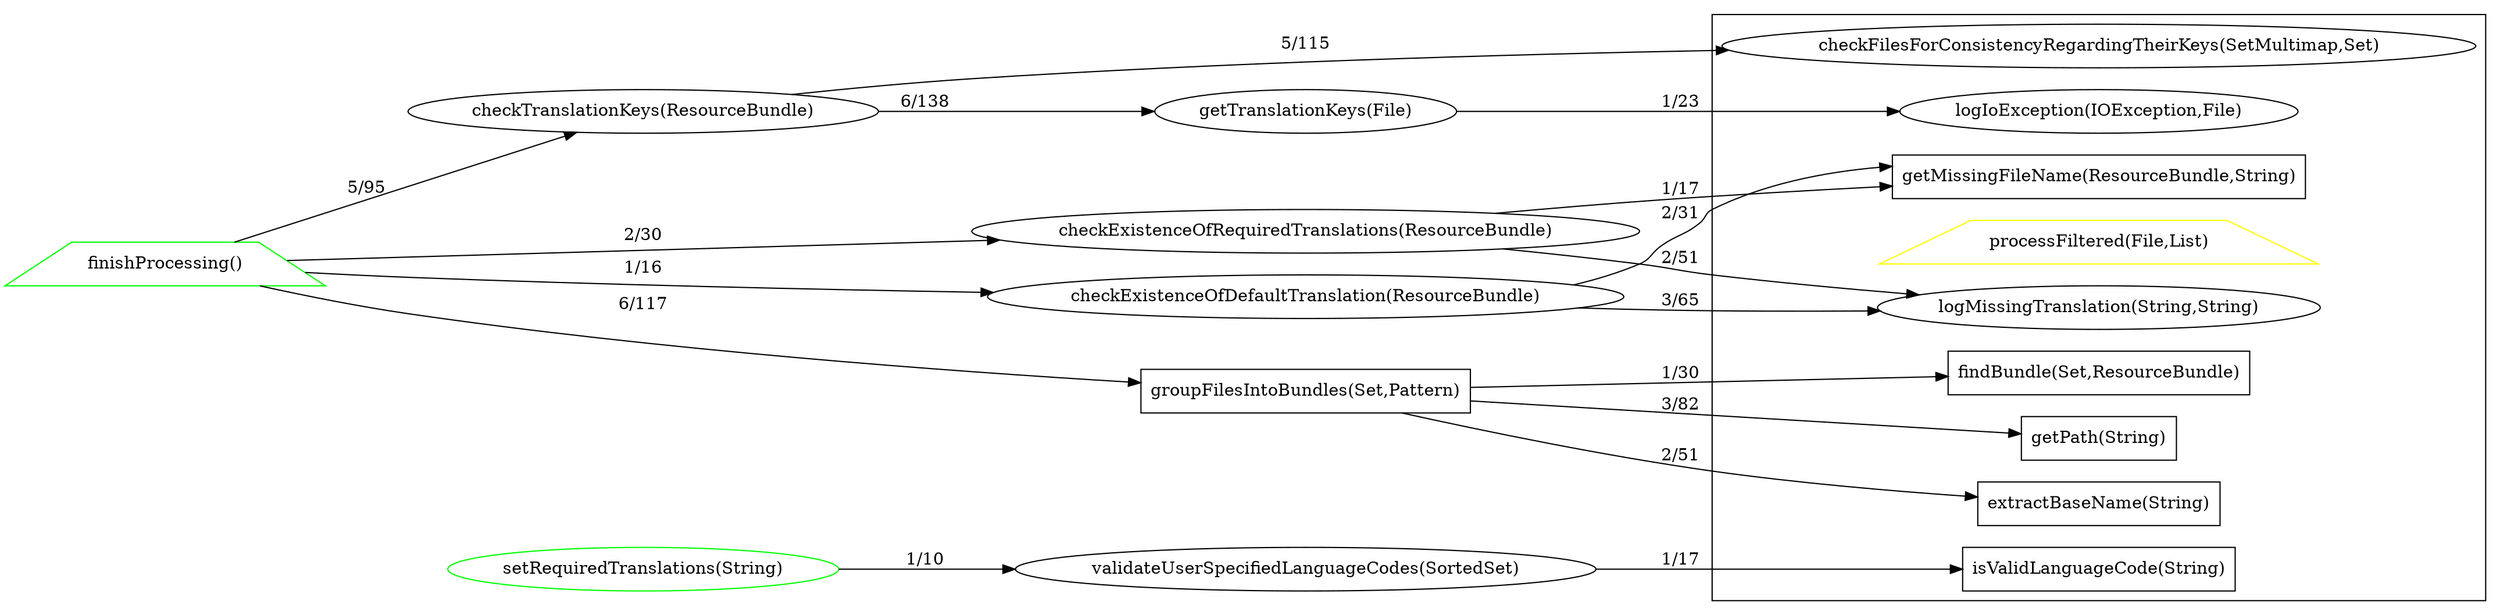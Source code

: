 digraph dependencies {
rankdir = "LR";
subgraph clustersimple {
"checkFilesForConsistencyRegardingTheirKeys(SetMultimap,Set)" [ color="#000000ff" ];
"findBundle(Set,ResourceBundle)" [ color="#000000ff" shape="polygon" ];
"logIoException(IOException,File)" [ color="#000000ff" ];
"processFiltered(File,List)" [ color="#ffff00ff" shape="trapezium" ];
"getPath(String)" [ color="#000000ff" shape="polygon" ];
"isValidLanguageCode(String)" [ color="#000000ff" shape="polygon" ];
"extractBaseName(String)" [ color="#000000ff" shape="polygon" ];
"getMissingFileName(ResourceBundle,String)" [ color="#000000ff" shape="polygon" ];
"logMissingTranslation(String,String)" [ color="#000000ff" ];
}
"checkExistenceOfRequiredTranslations(ResourceBundle)" [ color="#000000ff" ];
"checkTranslationKeys(ResourceBundle)" [ color="#000000ff" ];
"finishProcessing()" [ color="#00ff00ff" shape="trapezium" ];
"setRequiredTranslations(String)" [ color="#00ff00ff" ];
"groupFilesIntoBundles(Set,Pattern)" [ color="#000000ff" shape="polygon" ];
"getTranslationKeys(File)" [ color="#000000ff" ];
"checkExistenceOfDefaultTranslation(ResourceBundle)" [ color="#000000ff" ];
"validateUserSpecifiedLanguageCodes(SortedSet)" [ color="#000000ff" ];
"checkExistenceOfRequiredTranslations(ResourceBundle)" -> "getMissingFileName(ResourceBundle,String)" [ label="1/17" ];
"checkExistenceOfRequiredTranslations(ResourceBundle)" -> "logMissingTranslation(String,String)" [ label="2/51" ];
"checkTranslationKeys(ResourceBundle)" -> "getTranslationKeys(File)" [ label="6/138" ];
"checkTranslationKeys(ResourceBundle)" -> "checkFilesForConsistencyRegardingTheirKeys(SetMultimap,Set)" [ label="5/115" ];
"finishProcessing()" -> "groupFilesIntoBundles(Set,Pattern)" [ label="6/117" ];
"finishProcessing()" -> "checkExistenceOfDefaultTranslation(ResourceBundle)" [ label="1/16" ];
"finishProcessing()" -> "checkExistenceOfRequiredTranslations(ResourceBundle)" [ label="2/30" ];
"finishProcessing()" -> "checkTranslationKeys(ResourceBundle)" [ label="5/95" ];
"setRequiredTranslations(String)" -> "validateUserSpecifiedLanguageCodes(SortedSet)" [ label="1/10" ];
"groupFilesIntoBundles(Set,Pattern)" -> "extractBaseName(String)" [ label="2/51" ];
"groupFilesIntoBundles(Set,Pattern)" -> "getPath(String)" [ label="3/82" ];
"groupFilesIntoBundles(Set,Pattern)" -> "findBundle(Set,ResourceBundle)" [ label="1/30" ];
"getTranslationKeys(File)" -> "logIoException(IOException,File)" [ label="1/23" ];
"checkExistenceOfDefaultTranslation(ResourceBundle)" -> "getMissingFileName(ResourceBundle,String)" [ label="2/31" ];
"checkExistenceOfDefaultTranslation(ResourceBundle)" -> "logMissingTranslation(String,String)" [ label="3/65" ];
"validateUserSpecifiedLanguageCodes(SortedSet)" -> "isValidLanguageCode(String)" [ label="1/17" ];
/*
Legend
Node border color:
    a) GREEN - public
    b) YELLOW - protected
    c) BLACK - private
    d) BLUE - default
Node shape:
    if static - rectangle
    otherwise if override - trapezium
    otherwise if overloaded - triangle
    otherwise ellipse

*/
}